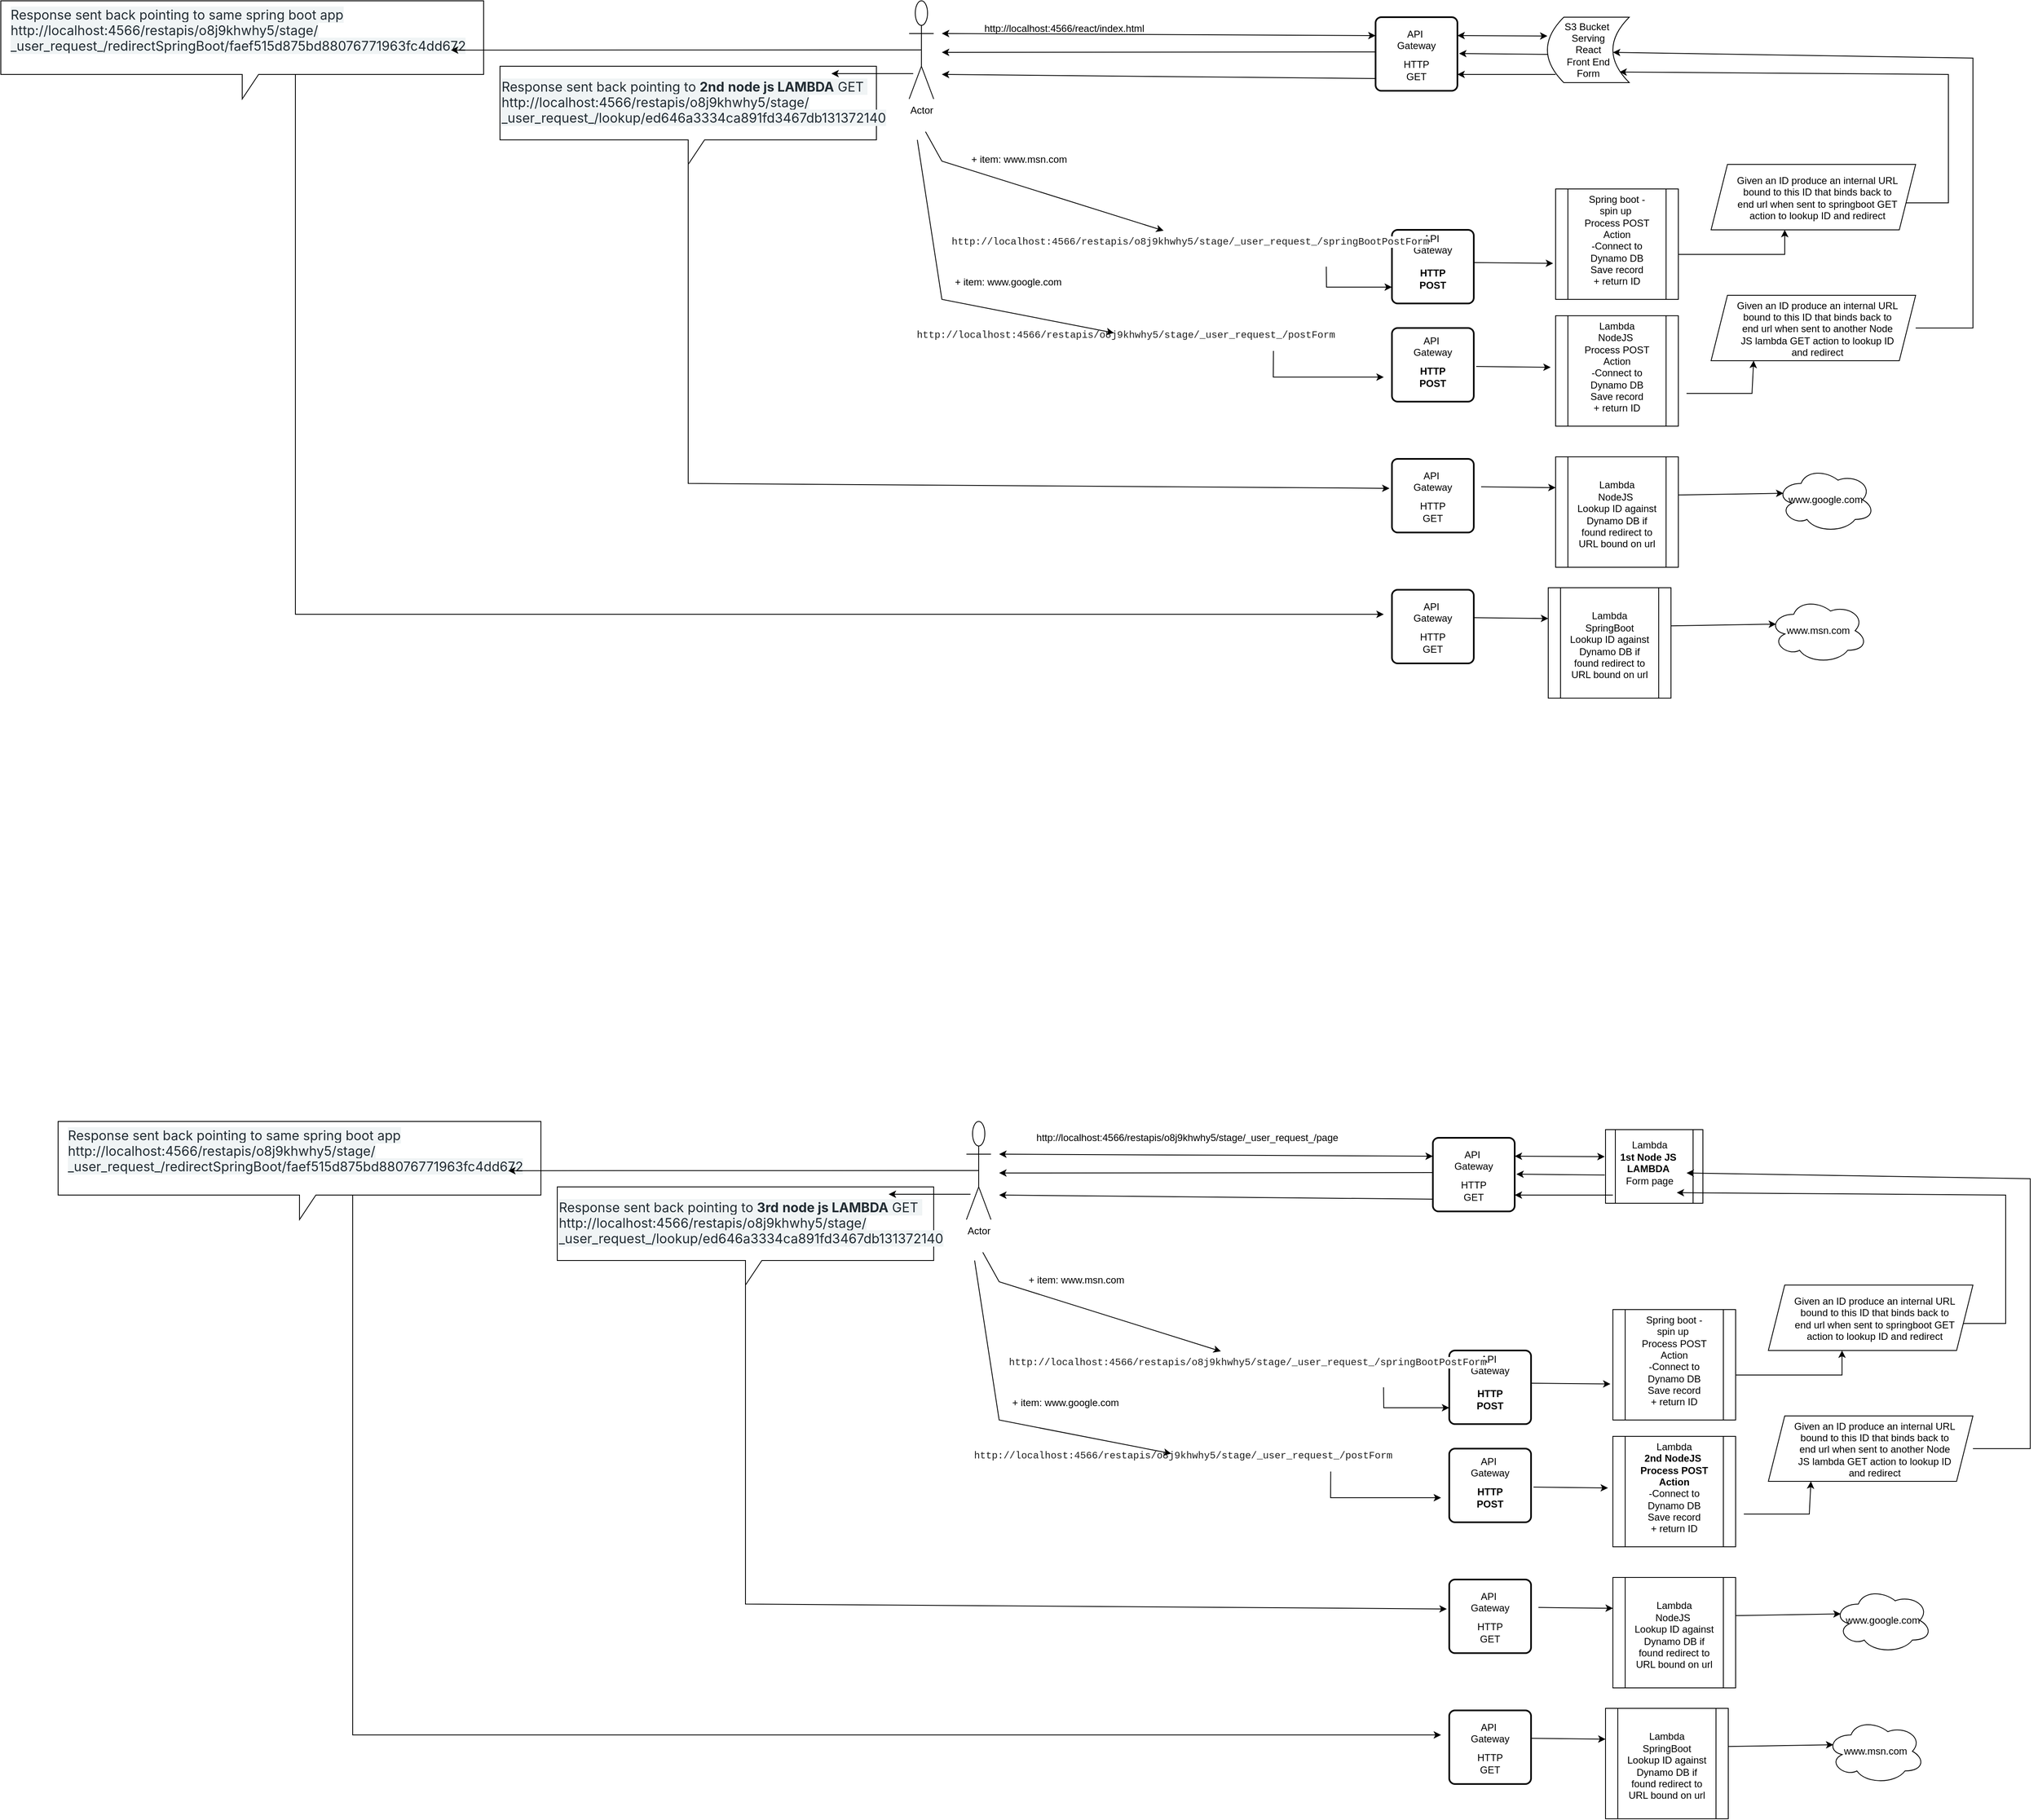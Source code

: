 <mxfile version="24.0.5" type="github">
  <diagram name="Page-1" id="HwoLBBOtSU4V8PiIXHfT">
    <mxGraphModel dx="4090" dy="1300" grid="1" gridSize="10" guides="1" tooltips="1" connect="1" arrows="1" fold="1" page="1" pageScale="1" pageWidth="850" pageHeight="1100" math="0" shadow="0">
      <root>
        <mxCell id="0" />
        <mxCell id="1" parent="0" />
        <mxCell id="l_VUBzU_th_d5VrhpGUS-1" value="Actor" style="shape=umlActor;verticalLabelPosition=bottom;verticalAlign=top;html=1;outlineConnect=0;" vertex="1" parent="1">
          <mxGeometry x="-430" y="30" width="30" height="120" as="geometry" />
        </mxCell>
        <mxCell id="l_VUBzU_th_d5VrhpGUS-6" value="" style="rounded=1;whiteSpace=wrap;html=1;absoluteArcSize=1;arcSize=14;strokeWidth=2;" vertex="1" parent="1">
          <mxGeometry x="140" y="50" width="100" height="90" as="geometry" />
        </mxCell>
        <mxCell id="l_VUBzU_th_d5VrhpGUS-9" value="API&amp;nbsp;&lt;br&gt;Gateway&lt;br&gt;&lt;div&gt;&lt;br/&gt;&lt;/div&gt;" style="text;html=1;align=center;verticalAlign=middle;whiteSpace=wrap;rounded=0;" vertex="1" parent="1">
          <mxGeometry x="160" y="60" width="60" height="50" as="geometry" />
        </mxCell>
        <mxCell id="l_VUBzU_th_d5VrhpGUS-16" value="" style="rounded=1;whiteSpace=wrap;html=1;absoluteArcSize=1;arcSize=14;strokeWidth=2;" vertex="1" parent="1">
          <mxGeometry x="160" y="310" width="100" height="90" as="geometry" />
        </mxCell>
        <mxCell id="l_VUBzU_th_d5VrhpGUS-17" value="API&amp;nbsp;&lt;br&gt;Gateway&lt;br&gt;&lt;div&gt;&lt;br/&gt;&lt;/div&gt;" style="text;html=1;align=center;verticalAlign=middle;whiteSpace=wrap;rounded=0;" vertex="1" parent="1">
          <mxGeometry x="180" y="310" width="60" height="50" as="geometry" />
        </mxCell>
        <mxCell id="l_VUBzU_th_d5VrhpGUS-18" value="" style="rounded=1;whiteSpace=wrap;html=1;absoluteArcSize=1;arcSize=14;strokeWidth=2;" vertex="1" parent="1">
          <mxGeometry x="160" y="590" width="100" height="90" as="geometry" />
        </mxCell>
        <mxCell id="l_VUBzU_th_d5VrhpGUS-19" value="API&amp;nbsp;&lt;br&gt;Gateway&lt;br&gt;&lt;div&gt;&lt;br/&gt;&lt;/div&gt;" style="text;html=1;align=center;verticalAlign=middle;whiteSpace=wrap;rounded=0;" vertex="1" parent="1">
          <mxGeometry x="180" y="600" width="60" height="50" as="geometry" />
        </mxCell>
        <mxCell id="l_VUBzU_th_d5VrhpGUS-28" value="http://localhost:4566/restapis/o8j9khwhy5/stage/_user_request_/page" style="text;html=1;align=center;verticalAlign=middle;whiteSpace=wrap;rounded=0;" vertex="1" parent="1">
          <mxGeometry x="-280" y="1400" width="380" height="40" as="geometry" />
        </mxCell>
        <mxCell id="l_VUBzU_th_d5VrhpGUS-30" value="S3 Bucket&amp;nbsp;&lt;br&gt;Serving &lt;br&gt;React&lt;br&gt;Front End&lt;br&gt;Form" style="shape=dataStorage;whiteSpace=wrap;html=1;fixedSize=1;" vertex="1" parent="1">
          <mxGeometry x="350" y="50" width="100" height="80" as="geometry" />
        </mxCell>
        <mxCell id="l_VUBzU_th_d5VrhpGUS-31" value="" style="shape=process;whiteSpace=wrap;html=1;backgroundOutline=1;" vertex="1" parent="1">
          <mxGeometry x="421" y="1410" width="119" height="90" as="geometry" />
        </mxCell>
        <mxCell id="l_VUBzU_th_d5VrhpGUS-32" value="Lambda&lt;br&gt;&lt;b&gt;1st Node JS&amp;nbsp; LAMBDA&amp;nbsp;&lt;br&gt;&lt;/b&gt;Form page&lt;br&gt;&lt;br&gt;&lt;div&gt;&lt;br&gt;&lt;/div&gt;" style="text;html=1;align=center;verticalAlign=middle;whiteSpace=wrap;rounded=0;" vertex="1" parent="1">
          <mxGeometry x="425" y="1420" width="100" height="90" as="geometry" />
        </mxCell>
        <mxCell id="l_VUBzU_th_d5VrhpGUS-36" value="HTTP GET" style="text;html=1;align=center;verticalAlign=middle;whiteSpace=wrap;rounded=0;" vertex="1" parent="1">
          <mxGeometry x="160" y="100" width="60" height="30" as="geometry" />
        </mxCell>
        <mxCell id="l_VUBzU_th_d5VrhpGUS-39" value="http://localhost:4566/react/index.html" style="text;whiteSpace=wrap;" vertex="1" parent="1">
          <mxGeometry x="-340" y="50" width="230" height="40" as="geometry" />
        </mxCell>
        <mxCell id="l_VUBzU_th_d5VrhpGUS-42" value="HTTP POST" style="text;html=1;align=center;verticalAlign=middle;whiteSpace=wrap;rounded=0;fontStyle=1" vertex="1" parent="1">
          <mxGeometry x="180" y="355" width="60" height="30" as="geometry" />
        </mxCell>
        <mxCell id="l_VUBzU_th_d5VrhpGUS-45" value="HTTP GET" style="text;html=1;align=center;verticalAlign=middle;whiteSpace=wrap;rounded=0;" vertex="1" parent="1">
          <mxGeometry x="180" y="640" width="60" height="30" as="geometry" />
        </mxCell>
        <mxCell id="l_VUBzU_th_d5VrhpGUS-55" value="+ item: www.google.com" style="text;strokeColor=none;fillColor=none;align=left;verticalAlign=top;spacingLeft=4;spacingRight=4;overflow=hidden;rotatable=0;points=[[0,0.5],[1,0.5]];portConstraint=eastwest;whiteSpace=wrap;html=1;" vertex="1" parent="1">
          <mxGeometry x="-380" y="360" width="170" height="26" as="geometry" />
        </mxCell>
        <mxCell id="l_VUBzU_th_d5VrhpGUS-56" value="&lt;span style=&quot;color: rgb(31, 31, 31); font-family: consolas, &amp;quot;lucida console&amp;quot;, &amp;quot;courier new&amp;quot;, monospace; font-size: 12px; font-style: normal; font-variant-ligatures: normal; font-variant-caps: normal; font-weight: 400; letter-spacing: normal; orphans: 2; text-align: left; text-indent: 0px; text-transform: none; widows: 2; word-spacing: 0px; -webkit-text-stroke-width: 0px; white-space: pre-wrap; background-color: rgb(255, 255, 255); text-decoration-thickness: initial; text-decoration-style: initial; text-decoration-color: initial; display: inline !important; float: none;&quot;&gt;http://localhost:4566/restapis/o8j9khwhy5/stage/_user_request_/springBootPostForm&lt;/span&gt;" style="text;whiteSpace=wrap;html=1;" vertex="1" parent="1">
          <mxGeometry x="-380" y="310" width="560" height="40" as="geometry" />
        </mxCell>
        <mxCell id="l_VUBzU_th_d5VrhpGUS-57" value="+ item: www.msn.com" style="text;strokeColor=none;fillColor=none;align=left;verticalAlign=top;spacingLeft=4;spacingRight=4;overflow=hidden;rotatable=0;points=[[0,0.5],[1,0.5]];portConstraint=eastwest;whiteSpace=wrap;html=1;" vertex="1" parent="1">
          <mxGeometry x="-360" y="210" width="170" height="26" as="geometry" />
        </mxCell>
        <mxCell id="l_VUBzU_th_d5VrhpGUS-58" value="" style="endArrow=classic;html=1;rounded=0;entryX=0.466;entryY=0.025;entryDx=0;entryDy=0;entryPerimeter=0;" edge="1" parent="1" target="l_VUBzU_th_d5VrhpGUS-56">
          <mxGeometry width="50" height="50" relative="1" as="geometry">
            <mxPoint x="-410" y="190" as="sourcePoint" />
            <mxPoint x="-194" y="190" as="targetPoint" />
            <Array as="points">
              <mxPoint x="-390" y="226" />
            </Array>
          </mxGeometry>
        </mxCell>
        <mxCell id="l_VUBzU_th_d5VrhpGUS-59" value="" style="endArrow=classic;html=1;rounded=0;exitX=0.821;exitY=1.125;exitDx=0;exitDy=0;exitPerimeter=0;" edge="1" parent="1" source="l_VUBzU_th_d5VrhpGUS-56">
          <mxGeometry width="50" height="50" relative="1" as="geometry">
            <mxPoint x="-10" y="380" as="sourcePoint" />
            <mxPoint x="160" y="380" as="targetPoint" />
            <Array as="points">
              <mxPoint x="80" y="380" />
            </Array>
          </mxGeometry>
        </mxCell>
        <mxCell id="l_VUBzU_th_d5VrhpGUS-62" value="" style="rounded=1;whiteSpace=wrap;html=1;absoluteArcSize=1;arcSize=14;strokeWidth=2;" vertex="1" parent="1">
          <mxGeometry x="160" y="430" width="100" height="90" as="geometry" />
        </mxCell>
        <mxCell id="l_VUBzU_th_d5VrhpGUS-63" value="API&amp;nbsp;&lt;br&gt;Gateway&lt;br&gt;&lt;div&gt;&lt;br/&gt;&lt;/div&gt;" style="text;html=1;align=center;verticalAlign=middle;whiteSpace=wrap;rounded=0;" vertex="1" parent="1">
          <mxGeometry x="180" y="435" width="60" height="50" as="geometry" />
        </mxCell>
        <mxCell id="l_VUBzU_th_d5VrhpGUS-64" value="HTTP POST" style="text;html=1;align=center;verticalAlign=middle;whiteSpace=wrap;rounded=0;fontStyle=1" vertex="1" parent="1">
          <mxGeometry x="180" y="475" width="60" height="30" as="geometry" />
        </mxCell>
        <mxCell id="l_VUBzU_th_d5VrhpGUS-65" value="&#xa;&lt;span style=&quot;color: rgb(31, 31, 31); font-family: consolas, &amp;quot;lucida console&amp;quot;, &amp;quot;courier new&amp;quot;, monospace; font-size: 12px; font-style: normal; font-variant-ligatures: normal; font-variant-caps: normal; font-weight: 400; letter-spacing: normal; orphans: 2; text-align: left; text-indent: 0px; text-transform: none; widows: 2; word-spacing: 0px; -webkit-text-stroke-width: 0px; white-space: pre-wrap; background-color: rgb(255, 255, 255); text-decoration-thickness: initial; text-decoration-style: initial; text-decoration-color: initial; display: inline !important; float: none;&quot;&gt;http://localhost:4566/restapis/o8j9khwhy5/stage/_user_request_/postForm&lt;/span&gt;&#xa;&#xa;" style="text;html=1;align=center;verticalAlign=middle;whiteSpace=wrap;rounded=0;" vertex="1" parent="1">
          <mxGeometry x="-430" y="435" width="530" height="20" as="geometry" />
        </mxCell>
        <mxCell id="l_VUBzU_th_d5VrhpGUS-66" value="" style="endArrow=classic;html=1;rounded=0;exitX=0.84;exitY=1.15;exitDx=0;exitDy=0;exitPerimeter=0;" edge="1" parent="1" source="l_VUBzU_th_d5VrhpGUS-65">
          <mxGeometry width="50" height="50" relative="1" as="geometry">
            <mxPoint x="90" y="515" as="sourcePoint" />
            <mxPoint x="150" y="490" as="targetPoint" />
            <Array as="points">
              <mxPoint x="15" y="490" />
            </Array>
          </mxGeometry>
        </mxCell>
        <mxCell id="l_VUBzU_th_d5VrhpGUS-67" value="" style="endArrow=classic;html=1;rounded=0;entryX=0.472;entryY=0.05;entryDx=0;entryDy=0;entryPerimeter=0;" edge="1" parent="1" target="l_VUBzU_th_d5VrhpGUS-65">
          <mxGeometry width="50" height="50" relative="1" as="geometry">
            <mxPoint x="-420" y="200" as="sourcePoint" />
            <mxPoint x="-280" y="325" as="targetPoint" />
            <Array as="points">
              <mxPoint x="-390" y="395" />
            </Array>
          </mxGeometry>
        </mxCell>
        <mxCell id="l_VUBzU_th_d5VrhpGUS-120" value="" style="shape=process;whiteSpace=wrap;html=1;backgroundOutline=1;" vertex="1" parent="1">
          <mxGeometry x="360" y="415" width="150" height="135" as="geometry" />
        </mxCell>
        <mxCell id="l_VUBzU_th_d5VrhpGUS-121" value="Lambda&lt;br&gt;NodeJS&amp;nbsp;&lt;br&gt;Process POST Action&lt;br&gt;-Connect to Dynamo DB&lt;br&gt;Save record&lt;br&gt;+ return ID&lt;br&gt;&lt;div&gt;&lt;br&gt;&lt;/div&gt;" style="text;html=1;align=center;verticalAlign=middle;whiteSpace=wrap;rounded=0;" vertex="1" parent="1">
          <mxGeometry x="385" y="440" width="100" height="90" as="geometry" />
        </mxCell>
        <mxCell id="l_VUBzU_th_d5VrhpGUS-124" value="" style="shape=process;whiteSpace=wrap;html=1;backgroundOutline=1;" vertex="1" parent="1">
          <mxGeometry x="360" y="260" width="150" height="135" as="geometry" />
        </mxCell>
        <mxCell id="l_VUBzU_th_d5VrhpGUS-125" value="Spring boot - &lt;br&gt;spin up&amp;nbsp;&lt;br&gt;Process POST Action&lt;br&gt;-Connect to Dynamo DB&lt;br&gt;Save record&lt;br&gt;+ return ID&lt;br&gt;&lt;div&gt;&lt;br&gt;&lt;/div&gt;" style="text;html=1;align=center;verticalAlign=middle;whiteSpace=wrap;rounded=0;" vertex="1" parent="1">
          <mxGeometry x="385" y="285" width="100" height="90" as="geometry" />
        </mxCell>
        <mxCell id="l_VUBzU_th_d5VrhpGUS-126" value="" style="endArrow=classic;html=1;rounded=0;entryX=-0.02;entryY=0.674;entryDx=0;entryDy=0;entryPerimeter=0;exitX=1;exitY=0.5;exitDx=0;exitDy=0;" edge="1" parent="1" target="l_VUBzU_th_d5VrhpGUS-124">
          <mxGeometry width="50" height="50" relative="1" as="geometry">
            <mxPoint x="260" y="350" as="sourcePoint" />
            <mxPoint x="350" y="355" as="targetPoint" />
          </mxGeometry>
        </mxCell>
        <mxCell id="l_VUBzU_th_d5VrhpGUS-127" value="" style="endArrow=classic;html=1;rounded=0;entryX=-0.04;entryY=0.467;entryDx=0;entryDy=0;entryPerimeter=0;exitX=1.03;exitY=0.578;exitDx=0;exitDy=0;exitPerimeter=0;" edge="1" parent="1" target="l_VUBzU_th_d5VrhpGUS-120">
          <mxGeometry width="50" height="50" relative="1" as="geometry">
            <mxPoint x="263" y="477.02" as="sourcePoint" />
            <mxPoint x="120" y="465" as="targetPoint" />
          </mxGeometry>
        </mxCell>
        <mxCell id="l_VUBzU_th_d5VrhpGUS-128" value="" style="endArrow=classic;html=1;rounded=0;entryX=0.36;entryY=1;entryDx=0;entryDy=0;entryPerimeter=0;" edge="1" parent="1" target="l_VUBzU_th_d5VrhpGUS-130">
          <mxGeometry width="50" height="50" relative="1" as="geometry">
            <mxPoint x="510" y="340" as="sourcePoint" />
            <mxPoint x="583.328" y="218.681" as="targetPoint" />
            <Array as="points">
              <mxPoint x="640" y="340" />
            </Array>
          </mxGeometry>
        </mxCell>
        <mxCell id="l_VUBzU_th_d5VrhpGUS-130" value="" style="shape=parallelogram;perimeter=parallelogramPerimeter;whiteSpace=wrap;html=1;fixedSize=1;" vertex="1" parent="1">
          <mxGeometry x="550" y="230" width="250" height="80" as="geometry" />
        </mxCell>
        <mxCell id="l_VUBzU_th_d5VrhpGUS-131" value="Given an ID produce an internal URL bound to this ID that binds back to end url when sent to springboot GET action to lookup ID and redirect" style="text;html=1;align=center;verticalAlign=middle;whiteSpace=wrap;rounded=0;" vertex="1" parent="1">
          <mxGeometry x="580" y="246" width="200" height="50" as="geometry" />
        </mxCell>
        <mxCell id="l_VUBzU_th_d5VrhpGUS-135" value="" style="endArrow=classic;html=1;rounded=0;entryX=0.208;entryY=1;entryDx=0;entryDy=0;entryPerimeter=0;" edge="1" parent="1" target="l_VUBzU_th_d5VrhpGUS-136">
          <mxGeometry width="50" height="50" relative="1" as="geometry">
            <mxPoint x="520" y="510" as="sourcePoint" />
            <mxPoint x="583.328" y="363.681" as="targetPoint" />
            <Array as="points">
              <mxPoint x="600" y="510" />
            </Array>
          </mxGeometry>
        </mxCell>
        <mxCell id="l_VUBzU_th_d5VrhpGUS-136" value="" style="shape=parallelogram;perimeter=parallelogramPerimeter;whiteSpace=wrap;html=1;fixedSize=1;" vertex="1" parent="1">
          <mxGeometry x="550" y="390" width="250" height="80" as="geometry" />
        </mxCell>
        <mxCell id="l_VUBzU_th_d5VrhpGUS-137" value="Given an ID produce an internal URL bound to this ID that binds back to end url when sent to another Node JS lambda GET action to lookup ID and redirect" style="text;html=1;align=center;verticalAlign=middle;whiteSpace=wrap;rounded=0;" vertex="1" parent="1">
          <mxGeometry x="580" y="406" width="200" height="49" as="geometry" />
        </mxCell>
        <mxCell id="l_VUBzU_th_d5VrhpGUS-138" value="" style="endArrow=classic;html=1;rounded=0;entryX=0.8;entryY=0.538;entryDx=0;entryDy=0;entryPerimeter=0;" edge="1" parent="1" target="l_VUBzU_th_d5VrhpGUS-30">
          <mxGeometry width="50" height="50" relative="1" as="geometry">
            <mxPoint x="800" y="430" as="sourcePoint" />
            <mxPoint x="880" y="55" as="targetPoint" />
            <Array as="points">
              <mxPoint x="870" y="430" />
              <mxPoint x="870" y="100" />
            </Array>
          </mxGeometry>
        </mxCell>
        <mxCell id="l_VUBzU_th_d5VrhpGUS-139" value="" style="endArrow=classic;html=1;rounded=0;exitX=0.952;exitY=0.588;exitDx=0;exitDy=0;exitPerimeter=0;entryX=0.88;entryY=0.838;entryDx=0;entryDy=0;entryPerimeter=0;" edge="1" parent="1" source="l_VUBzU_th_d5VrhpGUS-130" target="l_VUBzU_th_d5VrhpGUS-30">
          <mxGeometry width="50" height="50" relative="1" as="geometry">
            <mxPoint x="790" y="285" as="sourcePoint" />
            <mxPoint x="450" y="126.5" as="targetPoint" />
            <Array as="points">
              <mxPoint x="840" y="277" />
              <mxPoint x="840" y="120" />
            </Array>
          </mxGeometry>
        </mxCell>
        <mxCell id="l_VUBzU_th_d5VrhpGUS-140" value="" style="endArrow=classic;html=1;rounded=0;exitX=0;exitY=0.5;exitDx=0;exitDy=0;entryX=1.02;entryY=0.433;entryDx=0;entryDy=0;entryPerimeter=0;" edge="1" parent="1">
          <mxGeometry width="50" height="50" relative="1" as="geometry">
            <mxPoint x="350" y="95.51" as="sourcePoint" />
            <mxPoint x="242" y="94.48" as="targetPoint" />
          </mxGeometry>
        </mxCell>
        <mxCell id="l_VUBzU_th_d5VrhpGUS-141" value="" style="endArrow=classic;html=1;rounded=0;exitX=0;exitY=0.5;exitDx=0;exitDy=0;" edge="1" parent="1">
          <mxGeometry width="50" height="50" relative="1" as="geometry">
            <mxPoint x="360" y="120" as="sourcePoint" />
            <mxPoint x="240" y="120" as="targetPoint" />
          </mxGeometry>
        </mxCell>
        <mxCell id="l_VUBzU_th_d5VrhpGUS-143" value="" style="endArrow=classic;html=1;rounded=0;exitX=0;exitY=0.5;exitDx=0;exitDy=0;" edge="1" parent="1">
          <mxGeometry width="50" height="50" relative="1" as="geometry">
            <mxPoint x="140" y="125" as="sourcePoint" />
            <mxPoint x="-390" y="120" as="targetPoint" />
          </mxGeometry>
        </mxCell>
        <mxCell id="l_VUBzU_th_d5VrhpGUS-144" value="" style="endArrow=classic;html=1;rounded=0;exitX=0;exitY=0.5;exitDx=0;exitDy=0;" edge="1" parent="1">
          <mxGeometry width="50" height="50" relative="1" as="geometry">
            <mxPoint x="140" y="92.5" as="sourcePoint" />
            <mxPoint x="-390" y="93" as="targetPoint" />
          </mxGeometry>
        </mxCell>
        <mxCell id="l_VUBzU_th_d5VrhpGUS-145" value="" style="endArrow=classic;startArrow=classic;html=1;rounded=0;entryX=0;entryY=0.25;entryDx=0;entryDy=0;" edge="1" parent="1" target="l_VUBzU_th_d5VrhpGUS-6">
          <mxGeometry width="50" height="50" relative="1" as="geometry">
            <mxPoint x="-390" y="70" as="sourcePoint" />
            <mxPoint x="130" y="70" as="targetPoint" />
          </mxGeometry>
        </mxCell>
        <mxCell id="l_VUBzU_th_d5VrhpGUS-146" value="" style="endArrow=classic;startArrow=classic;html=1;rounded=0;exitX=1;exitY=0.25;exitDx=0;exitDy=0;" edge="1" parent="1" source="l_VUBzU_th_d5VrhpGUS-6">
          <mxGeometry width="50" height="50" relative="1" as="geometry">
            <mxPoint x="-70" y="69.5" as="sourcePoint" />
            <mxPoint x="350" y="73" as="targetPoint" />
          </mxGeometry>
        </mxCell>
        <mxCell id="l_VUBzU_th_d5VrhpGUS-149" value="" style="shape=callout;whiteSpace=wrap;html=1;perimeter=calloutPerimeter;" vertex="1" parent="1">
          <mxGeometry x="-930" y="110" width="460" height="120" as="geometry" />
        </mxCell>
        <mxCell id="l_VUBzU_th_d5VrhpGUS-150" value="&lt;span style=&quot;color: rgb(33, 43, 50); font-family: -apple-system, BlinkMacSystemFont, &amp;quot;Segoe UI&amp;quot;, Roboto, Oxygen, Ubuntu, Cantarell, &amp;quot;Fira Sans&amp;quot;, &amp;quot;Droid Sans&amp;quot;, &amp;quot;Helvetica Neue&amp;quot;, sans-serif; font-size: 16px; font-style: normal; font-variant-ligatures: normal; font-variant-caps: normal; font-weight: 400; letter-spacing: normal; orphans: 2; text-align: start; text-indent: 0px; text-transform: none; widows: 2; word-spacing: 0px; -webkit-text-stroke-width: 0px; white-space: normal; background-color: rgb(240, 244, 245); text-decoration-thickness: initial; text-decoration-style: initial; text-decoration-color: initial; display: inline !important; float: none;&quot;&gt;Response sent back pointing to &lt;/span&gt;&lt;span style=&quot;color: rgb(33, 43, 50); font-family: -apple-system, BlinkMacSystemFont, &amp;quot;Segoe UI&amp;quot;, Roboto, Oxygen, Ubuntu, Cantarell, &amp;quot;Fira Sans&amp;quot;, &amp;quot;Droid Sans&amp;quot;, &amp;quot;Helvetica Neue&amp;quot;, sans-serif; font-size: 16px; font-style: normal; font-variant-ligatures: normal; font-variant-caps: normal; letter-spacing: normal; orphans: 2; text-align: start; text-indent: 0px; text-transform: none; widows: 2; word-spacing: 0px; -webkit-text-stroke-width: 0px; white-space: normal; background-color: rgb(240, 244, 245); text-decoration-thickness: initial; text-decoration-style: initial; text-decoration-color: initial; float: none; display: inline !important;&quot;&gt;&lt;b&gt;2nd&lt;/b&gt;&lt;/span&gt;&lt;span style=&quot;color: rgb(33, 43, 50); font-family: -apple-system, BlinkMacSystemFont, &amp;quot;Segoe UI&amp;quot;, Roboto, Oxygen, Ubuntu, Cantarell, &amp;quot;Fira Sans&amp;quot;, &amp;quot;Droid Sans&amp;quot;, &amp;quot;Helvetica Neue&amp;quot;, sans-serif; font-size: 16px; font-style: normal; font-variant-ligatures: normal; font-variant-caps: normal; font-weight: 400; letter-spacing: normal; orphans: 2; text-align: start; text-indent: 0px; text-transform: none; widows: 2; word-spacing: 0px; -webkit-text-stroke-width: 0px; white-space: normal; background-color: rgb(240, 244, 245); text-decoration-thickness: initial; text-decoration-style: initial; text-decoration-color: initial; display: inline !important; float: none;&quot;&gt; &lt;/span&gt;&lt;span style=&quot;color: rgb(33, 43, 50); font-family: -apple-system, BlinkMacSystemFont, &amp;quot;Segoe UI&amp;quot;, Roboto, Oxygen, Ubuntu, Cantarell, &amp;quot;Fira Sans&amp;quot;, &amp;quot;Droid Sans&amp;quot;, &amp;quot;Helvetica Neue&amp;quot;, sans-serif; font-size: 16px; font-style: normal; font-variant-ligatures: normal; font-variant-caps: normal; letter-spacing: normal; orphans: 2; text-align: start; text-indent: 0px; text-transform: none; widows: 2; word-spacing: 0px; -webkit-text-stroke-width: 0px; white-space: normal; background-color: rgb(240, 244, 245); text-decoration-thickness: initial; text-decoration-style: initial; text-decoration-color: initial; float: none; display: inline !important;&quot;&gt;&lt;b&gt;node js LAMBDA&lt;/b&gt;&lt;/span&gt;&lt;span style=&quot;color: rgb(33, 43, 50); font-family: -apple-system, BlinkMacSystemFont, &amp;quot;Segoe UI&amp;quot;, Roboto, Oxygen, Ubuntu, Cantarell, &amp;quot;Fira Sans&amp;quot;, &amp;quot;Droid Sans&amp;quot;, &amp;quot;Helvetica Neue&amp;quot;, sans-serif; font-size: 16px; font-style: normal; font-variant-ligatures: normal; font-variant-caps: normal; font-weight: 400; letter-spacing: normal; orphans: 2; text-align: start; text-indent: 0px; text-transform: none; widows: 2; word-spacing: 0px; -webkit-text-stroke-width: 0px; white-space: normal; background-color: rgb(240, 244, 245); text-decoration-thickness: initial; text-decoration-style: initial; text-decoration-color: initial; display: inline !important; float: none;&quot;&gt; GET&amp;nbsp;&lt;br&gt;http://localhost:4566/restapis/o8j9khwhy5/stage/&lt;br&gt;_user_request_/lookup/ed646a3334ca891fd3467db131372140&lt;br&gt;&lt;br&gt;&lt;/span&gt;" style="text;whiteSpace=wrap;html=1;" vertex="1" parent="1">
          <mxGeometry x="-930" y="119" width="480" height="91" as="geometry" />
        </mxCell>
        <mxCell id="l_VUBzU_th_d5VrhpGUS-151" value="" style="endArrow=classic;html=1;rounded=0;" edge="1" parent="1">
          <mxGeometry width="50" height="50" relative="1" as="geometry">
            <mxPoint x="-425" y="119" as="sourcePoint" />
            <mxPoint x="-525" y="119" as="targetPoint" />
            <Array as="points" />
          </mxGeometry>
        </mxCell>
        <mxCell id="l_VUBzU_th_d5VrhpGUS-152" value="" style="rounded=1;whiteSpace=wrap;html=1;absoluteArcSize=1;arcSize=14;strokeWidth=2;" vertex="1" parent="1">
          <mxGeometry x="160" y="750" width="100" height="90" as="geometry" />
        </mxCell>
        <mxCell id="l_VUBzU_th_d5VrhpGUS-153" value="API&amp;nbsp;&lt;br&gt;Gateway&lt;br&gt;&lt;div&gt;&lt;br/&gt;&lt;/div&gt;" style="text;html=1;align=center;verticalAlign=middle;whiteSpace=wrap;rounded=0;" vertex="1" parent="1">
          <mxGeometry x="180" y="760" width="60" height="50" as="geometry" />
        </mxCell>
        <mxCell id="l_VUBzU_th_d5VrhpGUS-154" value="HTTP GET" style="text;html=1;align=center;verticalAlign=middle;whiteSpace=wrap;rounded=0;" vertex="1" parent="1">
          <mxGeometry x="180" y="800" width="60" height="30" as="geometry" />
        </mxCell>
        <mxCell id="l_VUBzU_th_d5VrhpGUS-155" value="" style="endArrow=classic;html=1;rounded=0;entryX=-0.03;entryY=0.4;entryDx=0;entryDy=0;entryPerimeter=0;" edge="1" parent="1" target="l_VUBzU_th_d5VrhpGUS-18">
          <mxGeometry width="50" height="50" relative="1" as="geometry">
            <mxPoint x="-700" y="200" as="sourcePoint" />
            <mxPoint x="-720" y="850" as="targetPoint" />
            <Array as="points">
              <mxPoint x="-700" y="620" />
            </Array>
          </mxGeometry>
        </mxCell>
        <mxCell id="l_VUBzU_th_d5VrhpGUS-156" value="" style="shape=process;whiteSpace=wrap;html=1;backgroundOutline=1;" vertex="1" parent="1">
          <mxGeometry x="360" y="587.5" width="150" height="135" as="geometry" />
        </mxCell>
        <mxCell id="l_VUBzU_th_d5VrhpGUS-157" value="Lambda&lt;br&gt;NodeJS&amp;nbsp;&lt;br&gt;Lookup ID against Dynamo DB if found redirect to URL bound on url" style="text;html=1;align=center;verticalAlign=middle;whiteSpace=wrap;rounded=0;" vertex="1" parent="1">
          <mxGeometry x="385" y="612.5" width="100" height="90" as="geometry" />
        </mxCell>
        <mxCell id="l_VUBzU_th_d5VrhpGUS-158" value="" style="endArrow=classic;html=1;rounded=0;entryX=-0.04;entryY=0.467;entryDx=0;entryDy=0;entryPerimeter=0;exitX=1.03;exitY=0.578;exitDx=0;exitDy=0;exitPerimeter=0;" edge="1" parent="1">
          <mxGeometry width="50" height="50" relative="1" as="geometry">
            <mxPoint x="269" y="624.17" as="sourcePoint" />
            <mxPoint x="360" y="625.15" as="targetPoint" />
          </mxGeometry>
        </mxCell>
        <mxCell id="l_VUBzU_th_d5VrhpGUS-159" value="www.google.com" style="ellipse;shape=cloud;whiteSpace=wrap;html=1;" vertex="1" parent="1">
          <mxGeometry x="630" y="600" width="120" height="80" as="geometry" />
        </mxCell>
        <mxCell id="l_VUBzU_th_d5VrhpGUS-160" value="" style="endArrow=classic;html=1;rounded=0;entryX=0.07;entryY=0.4;entryDx=0;entryDy=0;entryPerimeter=0;exitX=1.03;exitY=0.578;exitDx=0;exitDy=0;exitPerimeter=0;" edge="1" parent="1" target="l_VUBzU_th_d5VrhpGUS-159">
          <mxGeometry width="50" height="50" relative="1" as="geometry">
            <mxPoint x="510" y="634.17" as="sourcePoint" />
            <mxPoint x="601" y="635.15" as="targetPoint" />
          </mxGeometry>
        </mxCell>
        <mxCell id="l_VUBzU_th_d5VrhpGUS-162" value="" style="shape=callout;whiteSpace=wrap;html=1;perimeter=calloutPerimeter;" vertex="1" parent="1">
          <mxGeometry x="-1540" y="30" width="590" height="120" as="geometry" />
        </mxCell>
        <mxCell id="l_VUBzU_th_d5VrhpGUS-163" value="&lt;span style=&quot;color: rgb(33, 43, 50); font-family: -apple-system, BlinkMacSystemFont, &amp;quot;Segoe UI&amp;quot;, Roboto, Oxygen, Ubuntu, Cantarell, &amp;quot;Fira Sans&amp;quot;, &amp;quot;Droid Sans&amp;quot;, &amp;quot;Helvetica Neue&amp;quot;, sans-serif; font-size: 16px; font-style: normal; font-variant-ligatures: normal; font-variant-caps: normal; font-weight: 400; letter-spacing: normal; orphans: 2; text-align: start; text-indent: 0px; text-transform: none; widows: 2; word-spacing: 0px; -webkit-text-stroke-width: 0px; white-space: normal; background-color: rgb(240, 244, 245); text-decoration-thickness: initial; text-decoration-style: initial; text-decoration-color: initial; display: inline !important; float: none;&quot;&gt;Response sent back pointing to same spring boot app http://localhost:4566/restapis/o8j9khwhy5/stage/&lt;br&gt;_user_request_/redirectSpringBoot/faef515d875bd88076771963fc4dd672&lt;br&gt;&lt;/span&gt;" style="text;whiteSpace=wrap;html=1;" vertex="1" parent="1">
          <mxGeometry x="-1530" y="31" width="540" height="79" as="geometry" />
        </mxCell>
        <mxCell id="l_VUBzU_th_d5VrhpGUS-164" value="" style="endArrow=classic;html=1;rounded=0;exitX=0.5;exitY=0.5;exitDx=0;exitDy=0;exitPerimeter=0;entryX=1;entryY=0.75;entryDx=0;entryDy=0;" edge="1" parent="1" source="l_VUBzU_th_d5VrhpGUS-1" target="l_VUBzU_th_d5VrhpGUS-163">
          <mxGeometry width="50" height="50" relative="1" as="geometry">
            <mxPoint x="-905" y="39" as="sourcePoint" />
            <mxPoint x="-1005" y="39" as="targetPoint" />
            <Array as="points" />
          </mxGeometry>
        </mxCell>
        <mxCell id="l_VUBzU_th_d5VrhpGUS-165" value="" style="endArrow=classic;html=1;rounded=0;" edge="1" parent="1">
          <mxGeometry width="50" height="50" relative="1" as="geometry">
            <mxPoint x="-1180" y="120" as="sourcePoint" />
            <mxPoint x="150" y="780" as="targetPoint" />
            <Array as="points">
              <mxPoint x="-1180" y="780" />
            </Array>
          </mxGeometry>
        </mxCell>
        <mxCell id="l_VUBzU_th_d5VrhpGUS-167" value="" style="shape=process;whiteSpace=wrap;html=1;backgroundOutline=1;" vertex="1" parent="1">
          <mxGeometry x="351" y="747.5" width="150" height="135" as="geometry" />
        </mxCell>
        <mxCell id="l_VUBzU_th_d5VrhpGUS-168" value="Lambda&lt;br&gt;SpringBoot&lt;br&gt;Lookup ID against Dynamo DB if found redirect to URL bound on url" style="text;html=1;align=center;verticalAlign=middle;whiteSpace=wrap;rounded=0;" vertex="1" parent="1">
          <mxGeometry x="376" y="772.5" width="100" height="90" as="geometry" />
        </mxCell>
        <mxCell id="l_VUBzU_th_d5VrhpGUS-169" value="" style="endArrow=classic;html=1;rounded=0;entryX=-0.04;entryY=0.467;entryDx=0;entryDy=0;entryPerimeter=0;exitX=1.03;exitY=0.578;exitDx=0;exitDy=0;exitPerimeter=0;" edge="1" parent="1">
          <mxGeometry width="50" height="50" relative="1" as="geometry">
            <mxPoint x="260" y="784.17" as="sourcePoint" />
            <mxPoint x="351" y="785.15" as="targetPoint" />
          </mxGeometry>
        </mxCell>
        <mxCell id="l_VUBzU_th_d5VrhpGUS-170" value="www.msn.com" style="ellipse;shape=cloud;whiteSpace=wrap;html=1;" vertex="1" parent="1">
          <mxGeometry x="621" y="760" width="120" height="80" as="geometry" />
        </mxCell>
        <mxCell id="l_VUBzU_th_d5VrhpGUS-171" value="" style="endArrow=classic;html=1;rounded=0;entryX=0.07;entryY=0.4;entryDx=0;entryDy=0;entryPerimeter=0;exitX=1.03;exitY=0.578;exitDx=0;exitDy=0;exitPerimeter=0;" edge="1" parent="1" target="l_VUBzU_th_d5VrhpGUS-170">
          <mxGeometry width="50" height="50" relative="1" as="geometry">
            <mxPoint x="501" y="794.17" as="sourcePoint" />
            <mxPoint x="592" y="795.15" as="targetPoint" />
          </mxGeometry>
        </mxCell>
        <mxCell id="l_VUBzU_th_d5VrhpGUS-174" value="Actor" style="shape=umlActor;verticalLabelPosition=bottom;verticalAlign=top;html=1;outlineConnect=0;" vertex="1" parent="1">
          <mxGeometry x="-360" y="1400" width="30" height="120" as="geometry" />
        </mxCell>
        <mxCell id="l_VUBzU_th_d5VrhpGUS-175" value="" style="rounded=1;whiteSpace=wrap;html=1;absoluteArcSize=1;arcSize=14;strokeWidth=2;" vertex="1" parent="1">
          <mxGeometry x="210" y="1420" width="100" height="90" as="geometry" />
        </mxCell>
        <mxCell id="l_VUBzU_th_d5VrhpGUS-176" value="API&amp;nbsp;&lt;br&gt;Gateway&lt;br&gt;&lt;div&gt;&lt;br/&gt;&lt;/div&gt;" style="text;html=1;align=center;verticalAlign=middle;whiteSpace=wrap;rounded=0;" vertex="1" parent="1">
          <mxGeometry x="230" y="1430" width="60" height="50" as="geometry" />
        </mxCell>
        <mxCell id="l_VUBzU_th_d5VrhpGUS-177" value="" style="rounded=1;whiteSpace=wrap;html=1;absoluteArcSize=1;arcSize=14;strokeWidth=2;" vertex="1" parent="1">
          <mxGeometry x="230" y="1680" width="100" height="90" as="geometry" />
        </mxCell>
        <mxCell id="l_VUBzU_th_d5VrhpGUS-178" value="API&amp;nbsp;&lt;br&gt;Gateway&lt;br&gt;&lt;div&gt;&lt;br/&gt;&lt;/div&gt;" style="text;html=1;align=center;verticalAlign=middle;whiteSpace=wrap;rounded=0;" vertex="1" parent="1">
          <mxGeometry x="250" y="1680" width="60" height="50" as="geometry" />
        </mxCell>
        <mxCell id="l_VUBzU_th_d5VrhpGUS-179" value="" style="rounded=1;whiteSpace=wrap;html=1;absoluteArcSize=1;arcSize=14;strokeWidth=2;" vertex="1" parent="1">
          <mxGeometry x="230" y="1960" width="100" height="90" as="geometry" />
        </mxCell>
        <mxCell id="l_VUBzU_th_d5VrhpGUS-180" value="API&amp;nbsp;&lt;br&gt;Gateway&lt;br&gt;&lt;div&gt;&lt;br/&gt;&lt;/div&gt;" style="text;html=1;align=center;verticalAlign=middle;whiteSpace=wrap;rounded=0;" vertex="1" parent="1">
          <mxGeometry x="250" y="1970" width="60" height="50" as="geometry" />
        </mxCell>
        <mxCell id="l_VUBzU_th_d5VrhpGUS-182" value="HTTP GET" style="text;html=1;align=center;verticalAlign=middle;whiteSpace=wrap;rounded=0;" vertex="1" parent="1">
          <mxGeometry x="230" y="1470" width="60" height="30" as="geometry" />
        </mxCell>
        <mxCell id="l_VUBzU_th_d5VrhpGUS-184" value="HTTP POST" style="text;html=1;align=center;verticalAlign=middle;whiteSpace=wrap;rounded=0;fontStyle=1" vertex="1" parent="1">
          <mxGeometry x="250" y="1725" width="60" height="30" as="geometry" />
        </mxCell>
        <mxCell id="l_VUBzU_th_d5VrhpGUS-185" value="HTTP GET" style="text;html=1;align=center;verticalAlign=middle;whiteSpace=wrap;rounded=0;" vertex="1" parent="1">
          <mxGeometry x="250" y="2010" width="60" height="30" as="geometry" />
        </mxCell>
        <mxCell id="l_VUBzU_th_d5VrhpGUS-186" value="+ item: www.google.com" style="text;strokeColor=none;fillColor=none;align=left;verticalAlign=top;spacingLeft=4;spacingRight=4;overflow=hidden;rotatable=0;points=[[0,0.5],[1,0.5]];portConstraint=eastwest;whiteSpace=wrap;html=1;" vertex="1" parent="1">
          <mxGeometry x="-310" y="1730" width="170" height="26" as="geometry" />
        </mxCell>
        <mxCell id="l_VUBzU_th_d5VrhpGUS-187" value="&lt;span style=&quot;color: rgb(31, 31, 31); font-family: consolas, &amp;quot;lucida console&amp;quot;, &amp;quot;courier new&amp;quot;, monospace; font-size: 12px; font-style: normal; font-variant-ligatures: normal; font-variant-caps: normal; font-weight: 400; letter-spacing: normal; orphans: 2; text-align: left; text-indent: 0px; text-transform: none; widows: 2; word-spacing: 0px; -webkit-text-stroke-width: 0px; white-space: pre-wrap; background-color: rgb(255, 255, 255); text-decoration-thickness: initial; text-decoration-style: initial; text-decoration-color: initial; display: inline !important; float: none;&quot;&gt;http://localhost:4566/restapis/o8j9khwhy5/stage/_user_request_/springBootPostForm&lt;/span&gt;" style="text;whiteSpace=wrap;html=1;" vertex="1" parent="1">
          <mxGeometry x="-310" y="1680" width="560" height="40" as="geometry" />
        </mxCell>
        <mxCell id="l_VUBzU_th_d5VrhpGUS-188" value="+ item: www.msn.com" style="text;strokeColor=none;fillColor=none;align=left;verticalAlign=top;spacingLeft=4;spacingRight=4;overflow=hidden;rotatable=0;points=[[0,0.5],[1,0.5]];portConstraint=eastwest;whiteSpace=wrap;html=1;" vertex="1" parent="1">
          <mxGeometry x="-290" y="1580" width="170" height="26" as="geometry" />
        </mxCell>
        <mxCell id="l_VUBzU_th_d5VrhpGUS-189" value="" style="endArrow=classic;html=1;rounded=0;entryX=0.466;entryY=0.025;entryDx=0;entryDy=0;entryPerimeter=0;" edge="1" parent="1" target="l_VUBzU_th_d5VrhpGUS-187">
          <mxGeometry width="50" height="50" relative="1" as="geometry">
            <mxPoint x="-340" y="1560" as="sourcePoint" />
            <mxPoint x="-124" y="1560" as="targetPoint" />
            <Array as="points">
              <mxPoint x="-320" y="1596" />
            </Array>
          </mxGeometry>
        </mxCell>
        <mxCell id="l_VUBzU_th_d5VrhpGUS-190" value="" style="endArrow=classic;html=1;rounded=0;exitX=0.821;exitY=1.125;exitDx=0;exitDy=0;exitPerimeter=0;" edge="1" parent="1" source="l_VUBzU_th_d5VrhpGUS-187">
          <mxGeometry width="50" height="50" relative="1" as="geometry">
            <mxPoint x="60" y="1750" as="sourcePoint" />
            <mxPoint x="230" y="1750" as="targetPoint" />
            <Array as="points">
              <mxPoint x="150" y="1750" />
            </Array>
          </mxGeometry>
        </mxCell>
        <mxCell id="l_VUBzU_th_d5VrhpGUS-191" value="" style="rounded=1;whiteSpace=wrap;html=1;absoluteArcSize=1;arcSize=14;strokeWidth=2;" vertex="1" parent="1">
          <mxGeometry x="230" y="1800" width="100" height="90" as="geometry" />
        </mxCell>
        <mxCell id="l_VUBzU_th_d5VrhpGUS-192" value="API&amp;nbsp;&lt;br&gt;Gateway&lt;br&gt;&lt;div&gt;&lt;br/&gt;&lt;/div&gt;" style="text;html=1;align=center;verticalAlign=middle;whiteSpace=wrap;rounded=0;" vertex="1" parent="1">
          <mxGeometry x="250" y="1805" width="60" height="50" as="geometry" />
        </mxCell>
        <mxCell id="l_VUBzU_th_d5VrhpGUS-193" value="HTTP POST" style="text;html=1;align=center;verticalAlign=middle;whiteSpace=wrap;rounded=0;fontStyle=1" vertex="1" parent="1">
          <mxGeometry x="250" y="1845" width="60" height="30" as="geometry" />
        </mxCell>
        <mxCell id="l_VUBzU_th_d5VrhpGUS-194" value="&#xa;&lt;span style=&quot;color: rgb(31, 31, 31); font-family: consolas, &amp;quot;lucida console&amp;quot;, &amp;quot;courier new&amp;quot;, monospace; font-size: 12px; font-style: normal; font-variant-ligatures: normal; font-variant-caps: normal; font-weight: 400; letter-spacing: normal; orphans: 2; text-align: left; text-indent: 0px; text-transform: none; widows: 2; word-spacing: 0px; -webkit-text-stroke-width: 0px; white-space: pre-wrap; background-color: rgb(255, 255, 255); text-decoration-thickness: initial; text-decoration-style: initial; text-decoration-color: initial; display: inline !important; float: none;&quot;&gt;http://localhost:4566/restapis/o8j9khwhy5/stage/_user_request_/postForm&lt;/span&gt;&#xa;&#xa;" style="text;html=1;align=center;verticalAlign=middle;whiteSpace=wrap;rounded=0;" vertex="1" parent="1">
          <mxGeometry x="-360" y="1805" width="530" height="20" as="geometry" />
        </mxCell>
        <mxCell id="l_VUBzU_th_d5VrhpGUS-195" value="" style="endArrow=classic;html=1;rounded=0;exitX=0.84;exitY=1.15;exitDx=0;exitDy=0;exitPerimeter=0;" edge="1" parent="1" source="l_VUBzU_th_d5VrhpGUS-194">
          <mxGeometry width="50" height="50" relative="1" as="geometry">
            <mxPoint x="160" y="1885" as="sourcePoint" />
            <mxPoint x="220" y="1860" as="targetPoint" />
            <Array as="points">
              <mxPoint x="85" y="1860" />
            </Array>
          </mxGeometry>
        </mxCell>
        <mxCell id="l_VUBzU_th_d5VrhpGUS-196" value="" style="endArrow=classic;html=1;rounded=0;entryX=0.472;entryY=0.05;entryDx=0;entryDy=0;entryPerimeter=0;" edge="1" parent="1" target="l_VUBzU_th_d5VrhpGUS-194">
          <mxGeometry width="50" height="50" relative="1" as="geometry">
            <mxPoint x="-350" y="1570" as="sourcePoint" />
            <mxPoint x="-210" y="1695" as="targetPoint" />
            <Array as="points">
              <mxPoint x="-320" y="1765" />
            </Array>
          </mxGeometry>
        </mxCell>
        <mxCell id="l_VUBzU_th_d5VrhpGUS-197" value="" style="shape=process;whiteSpace=wrap;html=1;backgroundOutline=1;" vertex="1" parent="1">
          <mxGeometry x="430" y="1785" width="150" height="135" as="geometry" />
        </mxCell>
        <mxCell id="l_VUBzU_th_d5VrhpGUS-198" value="Lambda&lt;br&gt;&lt;b&gt;2nd NodeJS&amp;nbsp;&lt;br&gt;Process POST Action&lt;/b&gt;&lt;br&gt;-Connect to Dynamo DB&lt;br&gt;Save record&lt;br&gt;+ return ID&lt;br&gt;&lt;div&gt;&lt;br&gt;&lt;/div&gt;" style="text;html=1;align=center;verticalAlign=middle;whiteSpace=wrap;rounded=0;" vertex="1" parent="1">
          <mxGeometry x="455" y="1810" width="100" height="90" as="geometry" />
        </mxCell>
        <mxCell id="l_VUBzU_th_d5VrhpGUS-199" value="" style="shape=process;whiteSpace=wrap;html=1;backgroundOutline=1;" vertex="1" parent="1">
          <mxGeometry x="430" y="1630" width="150" height="135" as="geometry" />
        </mxCell>
        <mxCell id="l_VUBzU_th_d5VrhpGUS-200" value="Spring boot - &lt;br&gt;spin up&amp;nbsp;&lt;br&gt;Process POST Action&lt;br&gt;-Connect to Dynamo DB&lt;br&gt;Save record&lt;br&gt;+ return ID&lt;br&gt;&lt;div&gt;&lt;br&gt;&lt;/div&gt;" style="text;html=1;align=center;verticalAlign=middle;whiteSpace=wrap;rounded=0;" vertex="1" parent="1">
          <mxGeometry x="455" y="1655" width="100" height="90" as="geometry" />
        </mxCell>
        <mxCell id="l_VUBzU_th_d5VrhpGUS-201" value="" style="endArrow=classic;html=1;rounded=0;entryX=-0.02;entryY=0.674;entryDx=0;entryDy=0;entryPerimeter=0;exitX=1;exitY=0.5;exitDx=0;exitDy=0;" edge="1" parent="1" target="l_VUBzU_th_d5VrhpGUS-199">
          <mxGeometry width="50" height="50" relative="1" as="geometry">
            <mxPoint x="330" y="1720" as="sourcePoint" />
            <mxPoint x="420" y="1725" as="targetPoint" />
          </mxGeometry>
        </mxCell>
        <mxCell id="l_VUBzU_th_d5VrhpGUS-202" value="" style="endArrow=classic;html=1;rounded=0;entryX=-0.04;entryY=0.467;entryDx=0;entryDy=0;entryPerimeter=0;exitX=1.03;exitY=0.578;exitDx=0;exitDy=0;exitPerimeter=0;" edge="1" parent="1" target="l_VUBzU_th_d5VrhpGUS-197">
          <mxGeometry width="50" height="50" relative="1" as="geometry">
            <mxPoint x="333" y="1847.02" as="sourcePoint" />
            <mxPoint x="190" y="1835" as="targetPoint" />
          </mxGeometry>
        </mxCell>
        <mxCell id="l_VUBzU_th_d5VrhpGUS-203" value="" style="endArrow=classic;html=1;rounded=0;entryX=0.36;entryY=1;entryDx=0;entryDy=0;entryPerimeter=0;" edge="1" parent="1" target="l_VUBzU_th_d5VrhpGUS-204">
          <mxGeometry width="50" height="50" relative="1" as="geometry">
            <mxPoint x="580" y="1710" as="sourcePoint" />
            <mxPoint x="653.328" y="1588.681" as="targetPoint" />
            <Array as="points">
              <mxPoint x="710" y="1710" />
            </Array>
          </mxGeometry>
        </mxCell>
        <mxCell id="l_VUBzU_th_d5VrhpGUS-204" value="" style="shape=parallelogram;perimeter=parallelogramPerimeter;whiteSpace=wrap;html=1;fixedSize=1;" vertex="1" parent="1">
          <mxGeometry x="620" y="1600" width="250" height="80" as="geometry" />
        </mxCell>
        <mxCell id="l_VUBzU_th_d5VrhpGUS-205" value="Given an ID produce an internal URL bound to this ID that binds back to end url when sent to springboot GET action to lookup ID and redirect" style="text;html=1;align=center;verticalAlign=middle;whiteSpace=wrap;rounded=0;" vertex="1" parent="1">
          <mxGeometry x="650" y="1616" width="200" height="50" as="geometry" />
        </mxCell>
        <mxCell id="l_VUBzU_th_d5VrhpGUS-206" value="" style="endArrow=classic;html=1;rounded=0;entryX=0.208;entryY=1;entryDx=0;entryDy=0;entryPerimeter=0;" edge="1" parent="1" target="l_VUBzU_th_d5VrhpGUS-207">
          <mxGeometry width="50" height="50" relative="1" as="geometry">
            <mxPoint x="590" y="1880" as="sourcePoint" />
            <mxPoint x="653.328" y="1733.681" as="targetPoint" />
            <Array as="points">
              <mxPoint x="670" y="1880" />
            </Array>
          </mxGeometry>
        </mxCell>
        <mxCell id="l_VUBzU_th_d5VrhpGUS-207" value="" style="shape=parallelogram;perimeter=parallelogramPerimeter;whiteSpace=wrap;html=1;fixedSize=1;" vertex="1" parent="1">
          <mxGeometry x="620" y="1760" width="250" height="80" as="geometry" />
        </mxCell>
        <mxCell id="l_VUBzU_th_d5VrhpGUS-208" value="Given an ID produce an internal URL bound to this ID that binds back to end url when sent to another Node JS lambda GET action to lookup ID and redirect" style="text;html=1;align=center;verticalAlign=middle;whiteSpace=wrap;rounded=0;" vertex="1" parent="1">
          <mxGeometry x="650" y="1776" width="200" height="49" as="geometry" />
        </mxCell>
        <mxCell id="l_VUBzU_th_d5VrhpGUS-209" value="" style="endArrow=classic;html=1;rounded=0;" edge="1" parent="1">
          <mxGeometry width="50" height="50" relative="1" as="geometry">
            <mxPoint x="870" y="1800" as="sourcePoint" />
            <mxPoint x="520" y="1463" as="targetPoint" />
            <Array as="points">
              <mxPoint x="940" y="1800" />
              <mxPoint x="940" y="1470" />
            </Array>
          </mxGeometry>
        </mxCell>
        <mxCell id="l_VUBzU_th_d5VrhpGUS-210" value="" style="endArrow=classic;html=1;rounded=0;exitX=0.952;exitY=0.588;exitDx=0;exitDy=0;exitPerimeter=0;entryX=0.88;entryY=0.838;entryDx=0;entryDy=0;entryPerimeter=0;" edge="1" parent="1" source="l_VUBzU_th_d5VrhpGUS-204">
          <mxGeometry width="50" height="50" relative="1" as="geometry">
            <mxPoint x="860" y="1655" as="sourcePoint" />
            <mxPoint x="508.0" y="1487.04" as="targetPoint" />
            <Array as="points">
              <mxPoint x="910" y="1647" />
              <mxPoint x="910" y="1490" />
            </Array>
          </mxGeometry>
        </mxCell>
        <mxCell id="l_VUBzU_th_d5VrhpGUS-211" value="" style="endArrow=classic;html=1;rounded=0;exitX=0;exitY=0.5;exitDx=0;exitDy=0;entryX=1.02;entryY=0.433;entryDx=0;entryDy=0;entryPerimeter=0;" edge="1" parent="1">
          <mxGeometry width="50" height="50" relative="1" as="geometry">
            <mxPoint x="420" y="1465.51" as="sourcePoint" />
            <mxPoint x="312" y="1464.48" as="targetPoint" />
          </mxGeometry>
        </mxCell>
        <mxCell id="l_VUBzU_th_d5VrhpGUS-212" value="" style="endArrow=classic;html=1;rounded=0;exitX=0;exitY=0.5;exitDx=0;exitDy=0;" edge="1" parent="1">
          <mxGeometry width="50" height="50" relative="1" as="geometry">
            <mxPoint x="430" y="1490" as="sourcePoint" />
            <mxPoint x="310" y="1490" as="targetPoint" />
          </mxGeometry>
        </mxCell>
        <mxCell id="l_VUBzU_th_d5VrhpGUS-213" value="" style="endArrow=classic;html=1;rounded=0;exitX=0;exitY=0.5;exitDx=0;exitDy=0;" edge="1" parent="1">
          <mxGeometry width="50" height="50" relative="1" as="geometry">
            <mxPoint x="210" y="1495" as="sourcePoint" />
            <mxPoint x="-320" y="1490" as="targetPoint" />
          </mxGeometry>
        </mxCell>
        <mxCell id="l_VUBzU_th_d5VrhpGUS-214" value="" style="endArrow=classic;html=1;rounded=0;exitX=0;exitY=0.5;exitDx=0;exitDy=0;" edge="1" parent="1">
          <mxGeometry width="50" height="50" relative="1" as="geometry">
            <mxPoint x="210" y="1462.5" as="sourcePoint" />
            <mxPoint x="-320" y="1463" as="targetPoint" />
          </mxGeometry>
        </mxCell>
        <mxCell id="l_VUBzU_th_d5VrhpGUS-215" value="" style="endArrow=classic;startArrow=classic;html=1;rounded=0;entryX=0;entryY=0.25;entryDx=0;entryDy=0;" edge="1" parent="1" target="l_VUBzU_th_d5VrhpGUS-175">
          <mxGeometry width="50" height="50" relative="1" as="geometry">
            <mxPoint x="-320" y="1440" as="sourcePoint" />
            <mxPoint x="200" y="1440" as="targetPoint" />
          </mxGeometry>
        </mxCell>
        <mxCell id="l_VUBzU_th_d5VrhpGUS-216" value="" style="endArrow=classic;startArrow=classic;html=1;rounded=0;exitX=1;exitY=0.25;exitDx=0;exitDy=0;" edge="1" parent="1" source="l_VUBzU_th_d5VrhpGUS-175">
          <mxGeometry width="50" height="50" relative="1" as="geometry">
            <mxPoint y="1439.5" as="sourcePoint" />
            <mxPoint x="420" y="1443" as="targetPoint" />
          </mxGeometry>
        </mxCell>
        <mxCell id="l_VUBzU_th_d5VrhpGUS-217" value="" style="shape=callout;whiteSpace=wrap;html=1;perimeter=calloutPerimeter;" vertex="1" parent="1">
          <mxGeometry x="-860" y="1480" width="460" height="120" as="geometry" />
        </mxCell>
        <mxCell id="l_VUBzU_th_d5VrhpGUS-218" value="&lt;span style=&quot;color: rgb(33, 43, 50); font-family: -apple-system, BlinkMacSystemFont, &amp;quot;Segoe UI&amp;quot;, Roboto, Oxygen, Ubuntu, Cantarell, &amp;quot;Fira Sans&amp;quot;, &amp;quot;Droid Sans&amp;quot;, &amp;quot;Helvetica Neue&amp;quot;, sans-serif; font-size: 16px; font-style: normal; font-variant-ligatures: normal; font-variant-caps: normal; font-weight: 400; letter-spacing: normal; orphans: 2; text-align: start; text-indent: 0px; text-transform: none; widows: 2; word-spacing: 0px; -webkit-text-stroke-width: 0px; white-space: normal; background-color: rgb(240, 244, 245); text-decoration-thickness: initial; text-decoration-style: initial; text-decoration-color: initial; display: inline !important; float: none;&quot;&gt;Response sent back pointing to &lt;/span&gt;&lt;span style=&quot;color: rgb(33, 43, 50); font-family: -apple-system, BlinkMacSystemFont, &amp;quot;Segoe UI&amp;quot;, Roboto, Oxygen, Ubuntu, Cantarell, &amp;quot;Fira Sans&amp;quot;, &amp;quot;Droid Sans&amp;quot;, &amp;quot;Helvetica Neue&amp;quot;, sans-serif; font-size: 16px; font-style: normal; font-variant-ligatures: normal; font-variant-caps: normal; letter-spacing: normal; orphans: 2; text-align: start; text-indent: 0px; text-transform: none; widows: 2; word-spacing: 0px; -webkit-text-stroke-width: 0px; white-space: normal; background-color: rgb(240, 244, 245); text-decoration-thickness: initial; text-decoration-style: initial; text-decoration-color: initial; float: none; display: inline !important;&quot;&gt;&lt;b&gt;3rd&lt;/b&gt;&lt;/span&gt;&lt;span style=&quot;color: rgb(33, 43, 50); font-family: -apple-system, BlinkMacSystemFont, &amp;quot;Segoe UI&amp;quot;, Roboto, Oxygen, Ubuntu, Cantarell, &amp;quot;Fira Sans&amp;quot;, &amp;quot;Droid Sans&amp;quot;, &amp;quot;Helvetica Neue&amp;quot;, sans-serif; font-size: 16px; font-style: normal; font-variant-ligatures: normal; font-variant-caps: normal; font-weight: 400; letter-spacing: normal; orphans: 2; text-align: start; text-indent: 0px; text-transform: none; widows: 2; word-spacing: 0px; -webkit-text-stroke-width: 0px; white-space: normal; background-color: rgb(240, 244, 245); text-decoration-thickness: initial; text-decoration-style: initial; text-decoration-color: initial; display: inline !important; float: none;&quot;&gt;&amp;nbsp;&lt;/span&gt;&lt;span style=&quot;color: rgb(33, 43, 50); font-family: -apple-system, BlinkMacSystemFont, &amp;quot;Segoe UI&amp;quot;, Roboto, Oxygen, Ubuntu, Cantarell, &amp;quot;Fira Sans&amp;quot;, &amp;quot;Droid Sans&amp;quot;, &amp;quot;Helvetica Neue&amp;quot;, sans-serif; font-size: 16px; font-style: normal; font-variant-ligatures: normal; font-variant-caps: normal; letter-spacing: normal; orphans: 2; text-align: start; text-indent: 0px; text-transform: none; widows: 2; word-spacing: 0px; -webkit-text-stroke-width: 0px; white-space: normal; background-color: rgb(240, 244, 245); text-decoration-thickness: initial; text-decoration-style: initial; text-decoration-color: initial; float: none; display: inline !important;&quot;&gt;&lt;b&gt;node js LAMBDA&lt;/b&gt;&lt;/span&gt;&lt;span style=&quot;color: rgb(33, 43, 50); font-family: -apple-system, BlinkMacSystemFont, &amp;quot;Segoe UI&amp;quot;, Roboto, Oxygen, Ubuntu, Cantarell, &amp;quot;Fira Sans&amp;quot;, &amp;quot;Droid Sans&amp;quot;, &amp;quot;Helvetica Neue&amp;quot;, sans-serif; font-size: 16px; font-style: normal; font-variant-ligatures: normal; font-variant-caps: normal; font-weight: 400; letter-spacing: normal; orphans: 2; text-align: start; text-indent: 0px; text-transform: none; widows: 2; word-spacing: 0px; -webkit-text-stroke-width: 0px; white-space: normal; background-color: rgb(240, 244, 245); text-decoration-thickness: initial; text-decoration-style: initial; text-decoration-color: initial; display: inline !important; float: none;&quot;&gt; GET&amp;nbsp;&lt;br&gt;http://localhost:4566/restapis/o8j9khwhy5/stage/&lt;br&gt;_user_request_/lookup/ed646a3334ca891fd3467db131372140&lt;br&gt;&lt;br&gt;&lt;/span&gt;" style="text;whiteSpace=wrap;html=1;" vertex="1" parent="1">
          <mxGeometry x="-860" y="1489" width="480" height="91" as="geometry" />
        </mxCell>
        <mxCell id="l_VUBzU_th_d5VrhpGUS-219" value="" style="endArrow=classic;html=1;rounded=0;" edge="1" parent="1">
          <mxGeometry width="50" height="50" relative="1" as="geometry">
            <mxPoint x="-355" y="1489" as="sourcePoint" />
            <mxPoint x="-455" y="1489" as="targetPoint" />
            <Array as="points" />
          </mxGeometry>
        </mxCell>
        <mxCell id="l_VUBzU_th_d5VrhpGUS-220" value="" style="rounded=1;whiteSpace=wrap;html=1;absoluteArcSize=1;arcSize=14;strokeWidth=2;" vertex="1" parent="1">
          <mxGeometry x="230" y="2120" width="100" height="90" as="geometry" />
        </mxCell>
        <mxCell id="l_VUBzU_th_d5VrhpGUS-221" value="API&amp;nbsp;&lt;br&gt;Gateway&lt;br&gt;&lt;div&gt;&lt;br/&gt;&lt;/div&gt;" style="text;html=1;align=center;verticalAlign=middle;whiteSpace=wrap;rounded=0;" vertex="1" parent="1">
          <mxGeometry x="250" y="2130" width="60" height="50" as="geometry" />
        </mxCell>
        <mxCell id="l_VUBzU_th_d5VrhpGUS-222" value="HTTP GET" style="text;html=1;align=center;verticalAlign=middle;whiteSpace=wrap;rounded=0;" vertex="1" parent="1">
          <mxGeometry x="250" y="2170" width="60" height="30" as="geometry" />
        </mxCell>
        <mxCell id="l_VUBzU_th_d5VrhpGUS-223" value="" style="endArrow=classic;html=1;rounded=0;entryX=-0.03;entryY=0.4;entryDx=0;entryDy=0;entryPerimeter=0;" edge="1" parent="1" target="l_VUBzU_th_d5VrhpGUS-179">
          <mxGeometry width="50" height="50" relative="1" as="geometry">
            <mxPoint x="-630" y="1570" as="sourcePoint" />
            <mxPoint x="-650" y="2220" as="targetPoint" />
            <Array as="points">
              <mxPoint x="-630" y="1990" />
            </Array>
          </mxGeometry>
        </mxCell>
        <mxCell id="l_VUBzU_th_d5VrhpGUS-224" value="" style="shape=process;whiteSpace=wrap;html=1;backgroundOutline=1;" vertex="1" parent="1">
          <mxGeometry x="430" y="1957.5" width="150" height="135" as="geometry" />
        </mxCell>
        <mxCell id="l_VUBzU_th_d5VrhpGUS-225" value="Lambda&lt;br&gt;NodeJS&amp;nbsp;&lt;br&gt;Lookup ID against Dynamo DB if found redirect to URL bound on url" style="text;html=1;align=center;verticalAlign=middle;whiteSpace=wrap;rounded=0;" vertex="1" parent="1">
          <mxGeometry x="455" y="1982.5" width="100" height="90" as="geometry" />
        </mxCell>
        <mxCell id="l_VUBzU_th_d5VrhpGUS-226" value="" style="endArrow=classic;html=1;rounded=0;entryX=-0.04;entryY=0.467;entryDx=0;entryDy=0;entryPerimeter=0;exitX=1.03;exitY=0.578;exitDx=0;exitDy=0;exitPerimeter=0;" edge="1" parent="1">
          <mxGeometry width="50" height="50" relative="1" as="geometry">
            <mxPoint x="339" y="1994.17" as="sourcePoint" />
            <mxPoint x="430" y="1995.15" as="targetPoint" />
          </mxGeometry>
        </mxCell>
        <mxCell id="l_VUBzU_th_d5VrhpGUS-227" value="www.google.com" style="ellipse;shape=cloud;whiteSpace=wrap;html=1;" vertex="1" parent="1">
          <mxGeometry x="700" y="1970" width="120" height="80" as="geometry" />
        </mxCell>
        <mxCell id="l_VUBzU_th_d5VrhpGUS-228" value="" style="endArrow=classic;html=1;rounded=0;entryX=0.07;entryY=0.4;entryDx=0;entryDy=0;entryPerimeter=0;exitX=1.03;exitY=0.578;exitDx=0;exitDy=0;exitPerimeter=0;" edge="1" parent="1" target="l_VUBzU_th_d5VrhpGUS-227">
          <mxGeometry width="50" height="50" relative="1" as="geometry">
            <mxPoint x="580" y="2004.17" as="sourcePoint" />
            <mxPoint x="671" y="2005.15" as="targetPoint" />
          </mxGeometry>
        </mxCell>
        <mxCell id="l_VUBzU_th_d5VrhpGUS-229" value="" style="shape=callout;whiteSpace=wrap;html=1;perimeter=calloutPerimeter;" vertex="1" parent="1">
          <mxGeometry x="-1470" y="1400" width="590" height="120" as="geometry" />
        </mxCell>
        <mxCell id="l_VUBzU_th_d5VrhpGUS-230" value="&lt;span style=&quot;color: rgb(33, 43, 50); font-family: -apple-system, BlinkMacSystemFont, &amp;quot;Segoe UI&amp;quot;, Roboto, Oxygen, Ubuntu, Cantarell, &amp;quot;Fira Sans&amp;quot;, &amp;quot;Droid Sans&amp;quot;, &amp;quot;Helvetica Neue&amp;quot;, sans-serif; font-size: 16px; font-style: normal; font-variant-ligatures: normal; font-variant-caps: normal; font-weight: 400; letter-spacing: normal; orphans: 2; text-align: start; text-indent: 0px; text-transform: none; widows: 2; word-spacing: 0px; -webkit-text-stroke-width: 0px; white-space: normal; background-color: rgb(240, 244, 245); text-decoration-thickness: initial; text-decoration-style: initial; text-decoration-color: initial; display: inline !important; float: none;&quot;&gt;Response sent back pointing to same spring boot app http://localhost:4566/restapis/o8j9khwhy5/stage/&lt;br&gt;_user_request_/redirectSpringBoot/faef515d875bd88076771963fc4dd672&lt;br&gt;&lt;/span&gt;" style="text;whiteSpace=wrap;html=1;" vertex="1" parent="1">
          <mxGeometry x="-1460" y="1401" width="540" height="79" as="geometry" />
        </mxCell>
        <mxCell id="l_VUBzU_th_d5VrhpGUS-231" value="" style="endArrow=classic;html=1;rounded=0;exitX=0.5;exitY=0.5;exitDx=0;exitDy=0;exitPerimeter=0;entryX=1;entryY=0.75;entryDx=0;entryDy=0;" edge="1" parent="1" source="l_VUBzU_th_d5VrhpGUS-174" target="l_VUBzU_th_d5VrhpGUS-230">
          <mxGeometry width="50" height="50" relative="1" as="geometry">
            <mxPoint x="-835" y="1409" as="sourcePoint" />
            <mxPoint x="-935" y="1409" as="targetPoint" />
            <Array as="points" />
          </mxGeometry>
        </mxCell>
        <mxCell id="l_VUBzU_th_d5VrhpGUS-232" value="" style="endArrow=classic;html=1;rounded=0;" edge="1" parent="1">
          <mxGeometry width="50" height="50" relative="1" as="geometry">
            <mxPoint x="-1110" y="1490" as="sourcePoint" />
            <mxPoint x="220" y="2150" as="targetPoint" />
            <Array as="points">
              <mxPoint x="-1110" y="2150" />
            </Array>
          </mxGeometry>
        </mxCell>
        <mxCell id="l_VUBzU_th_d5VrhpGUS-233" value="" style="shape=process;whiteSpace=wrap;html=1;backgroundOutline=1;" vertex="1" parent="1">
          <mxGeometry x="421" y="2117.5" width="150" height="135" as="geometry" />
        </mxCell>
        <mxCell id="l_VUBzU_th_d5VrhpGUS-234" value="Lambda&lt;br&gt;SpringBoot&lt;br&gt;Lookup ID against Dynamo DB if found redirect to URL bound on url" style="text;html=1;align=center;verticalAlign=middle;whiteSpace=wrap;rounded=0;" vertex="1" parent="1">
          <mxGeometry x="446" y="2142.5" width="100" height="90" as="geometry" />
        </mxCell>
        <mxCell id="l_VUBzU_th_d5VrhpGUS-235" value="" style="endArrow=classic;html=1;rounded=0;entryX=-0.04;entryY=0.467;entryDx=0;entryDy=0;entryPerimeter=0;exitX=1.03;exitY=0.578;exitDx=0;exitDy=0;exitPerimeter=0;" edge="1" parent="1">
          <mxGeometry width="50" height="50" relative="1" as="geometry">
            <mxPoint x="330" y="2154.17" as="sourcePoint" />
            <mxPoint x="421" y="2155.15" as="targetPoint" />
          </mxGeometry>
        </mxCell>
        <mxCell id="l_VUBzU_th_d5VrhpGUS-236" value="www.msn.com" style="ellipse;shape=cloud;whiteSpace=wrap;html=1;" vertex="1" parent="1">
          <mxGeometry x="691" y="2130" width="120" height="80" as="geometry" />
        </mxCell>
        <mxCell id="l_VUBzU_th_d5VrhpGUS-237" value="" style="endArrow=classic;html=1;rounded=0;entryX=0.07;entryY=0.4;entryDx=0;entryDy=0;entryPerimeter=0;exitX=1.03;exitY=0.578;exitDx=0;exitDy=0;exitPerimeter=0;" edge="1" parent="1" target="l_VUBzU_th_d5VrhpGUS-236">
          <mxGeometry width="50" height="50" relative="1" as="geometry">
            <mxPoint x="571" y="2164.17" as="sourcePoint" />
            <mxPoint x="662" y="2165.15" as="targetPoint" />
          </mxGeometry>
        </mxCell>
      </root>
    </mxGraphModel>
  </diagram>
</mxfile>
